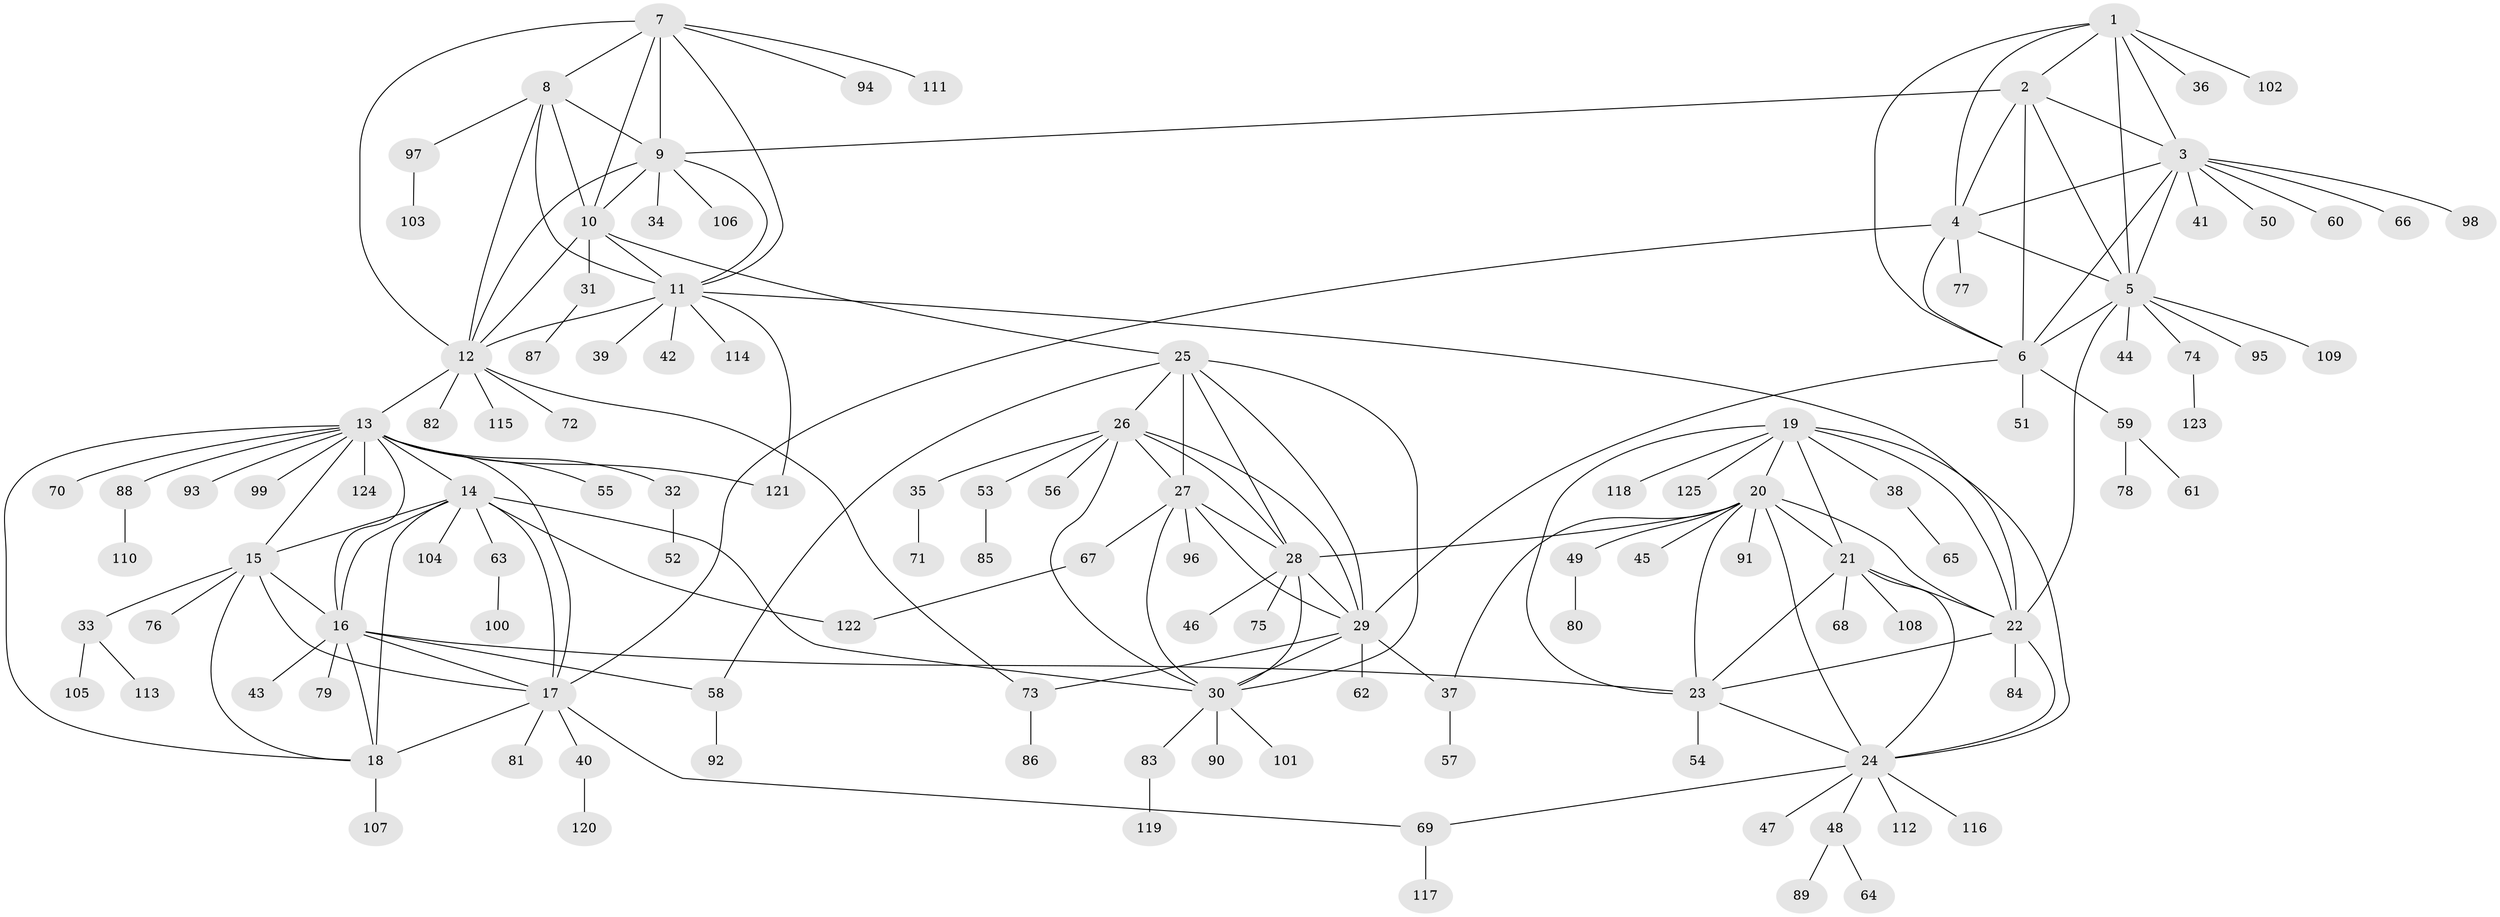 // Generated by graph-tools (version 1.1) at 2025/11/02/27/25 16:11:35]
// undirected, 125 vertices, 186 edges
graph export_dot {
graph [start="1"]
  node [color=gray90,style=filled];
  1;
  2;
  3;
  4;
  5;
  6;
  7;
  8;
  9;
  10;
  11;
  12;
  13;
  14;
  15;
  16;
  17;
  18;
  19;
  20;
  21;
  22;
  23;
  24;
  25;
  26;
  27;
  28;
  29;
  30;
  31;
  32;
  33;
  34;
  35;
  36;
  37;
  38;
  39;
  40;
  41;
  42;
  43;
  44;
  45;
  46;
  47;
  48;
  49;
  50;
  51;
  52;
  53;
  54;
  55;
  56;
  57;
  58;
  59;
  60;
  61;
  62;
  63;
  64;
  65;
  66;
  67;
  68;
  69;
  70;
  71;
  72;
  73;
  74;
  75;
  76;
  77;
  78;
  79;
  80;
  81;
  82;
  83;
  84;
  85;
  86;
  87;
  88;
  89;
  90;
  91;
  92;
  93;
  94;
  95;
  96;
  97;
  98;
  99;
  100;
  101;
  102;
  103;
  104;
  105;
  106;
  107;
  108;
  109;
  110;
  111;
  112;
  113;
  114;
  115;
  116;
  117;
  118;
  119;
  120;
  121;
  122;
  123;
  124;
  125;
  1 -- 2;
  1 -- 3;
  1 -- 4;
  1 -- 5;
  1 -- 6;
  1 -- 36;
  1 -- 102;
  2 -- 3;
  2 -- 4;
  2 -- 5;
  2 -- 6;
  2 -- 9;
  3 -- 4;
  3 -- 5;
  3 -- 6;
  3 -- 41;
  3 -- 50;
  3 -- 60;
  3 -- 66;
  3 -- 98;
  4 -- 5;
  4 -- 6;
  4 -- 17;
  4 -- 77;
  5 -- 6;
  5 -- 22;
  5 -- 44;
  5 -- 74;
  5 -- 95;
  5 -- 109;
  6 -- 29;
  6 -- 51;
  6 -- 59;
  7 -- 8;
  7 -- 9;
  7 -- 10;
  7 -- 11;
  7 -- 12;
  7 -- 94;
  7 -- 111;
  8 -- 9;
  8 -- 10;
  8 -- 11;
  8 -- 12;
  8 -- 97;
  9 -- 10;
  9 -- 11;
  9 -- 12;
  9 -- 34;
  9 -- 106;
  10 -- 11;
  10 -- 12;
  10 -- 25;
  10 -- 31;
  11 -- 12;
  11 -- 22;
  11 -- 39;
  11 -- 42;
  11 -- 114;
  11 -- 121;
  12 -- 13;
  12 -- 72;
  12 -- 73;
  12 -- 82;
  12 -- 115;
  13 -- 14;
  13 -- 15;
  13 -- 16;
  13 -- 17;
  13 -- 18;
  13 -- 32;
  13 -- 55;
  13 -- 70;
  13 -- 88;
  13 -- 93;
  13 -- 99;
  13 -- 121;
  13 -- 124;
  14 -- 15;
  14 -- 16;
  14 -- 17;
  14 -- 18;
  14 -- 30;
  14 -- 63;
  14 -- 104;
  14 -- 122;
  15 -- 16;
  15 -- 17;
  15 -- 18;
  15 -- 33;
  15 -- 76;
  16 -- 17;
  16 -- 18;
  16 -- 23;
  16 -- 43;
  16 -- 58;
  16 -- 79;
  17 -- 18;
  17 -- 40;
  17 -- 69;
  17 -- 81;
  18 -- 107;
  19 -- 20;
  19 -- 21;
  19 -- 22;
  19 -- 23;
  19 -- 24;
  19 -- 38;
  19 -- 118;
  19 -- 125;
  20 -- 21;
  20 -- 22;
  20 -- 23;
  20 -- 24;
  20 -- 28;
  20 -- 37;
  20 -- 45;
  20 -- 49;
  20 -- 91;
  21 -- 22;
  21 -- 23;
  21 -- 24;
  21 -- 68;
  21 -- 108;
  22 -- 23;
  22 -- 24;
  22 -- 84;
  23 -- 24;
  23 -- 54;
  24 -- 47;
  24 -- 48;
  24 -- 69;
  24 -- 112;
  24 -- 116;
  25 -- 26;
  25 -- 27;
  25 -- 28;
  25 -- 29;
  25 -- 30;
  25 -- 58;
  26 -- 27;
  26 -- 28;
  26 -- 29;
  26 -- 30;
  26 -- 35;
  26 -- 53;
  26 -- 56;
  27 -- 28;
  27 -- 29;
  27 -- 30;
  27 -- 67;
  27 -- 96;
  28 -- 29;
  28 -- 30;
  28 -- 46;
  28 -- 75;
  29 -- 30;
  29 -- 37;
  29 -- 62;
  29 -- 73;
  30 -- 83;
  30 -- 90;
  30 -- 101;
  31 -- 87;
  32 -- 52;
  33 -- 105;
  33 -- 113;
  35 -- 71;
  37 -- 57;
  38 -- 65;
  40 -- 120;
  48 -- 64;
  48 -- 89;
  49 -- 80;
  53 -- 85;
  58 -- 92;
  59 -- 61;
  59 -- 78;
  63 -- 100;
  67 -- 122;
  69 -- 117;
  73 -- 86;
  74 -- 123;
  83 -- 119;
  88 -- 110;
  97 -- 103;
}
